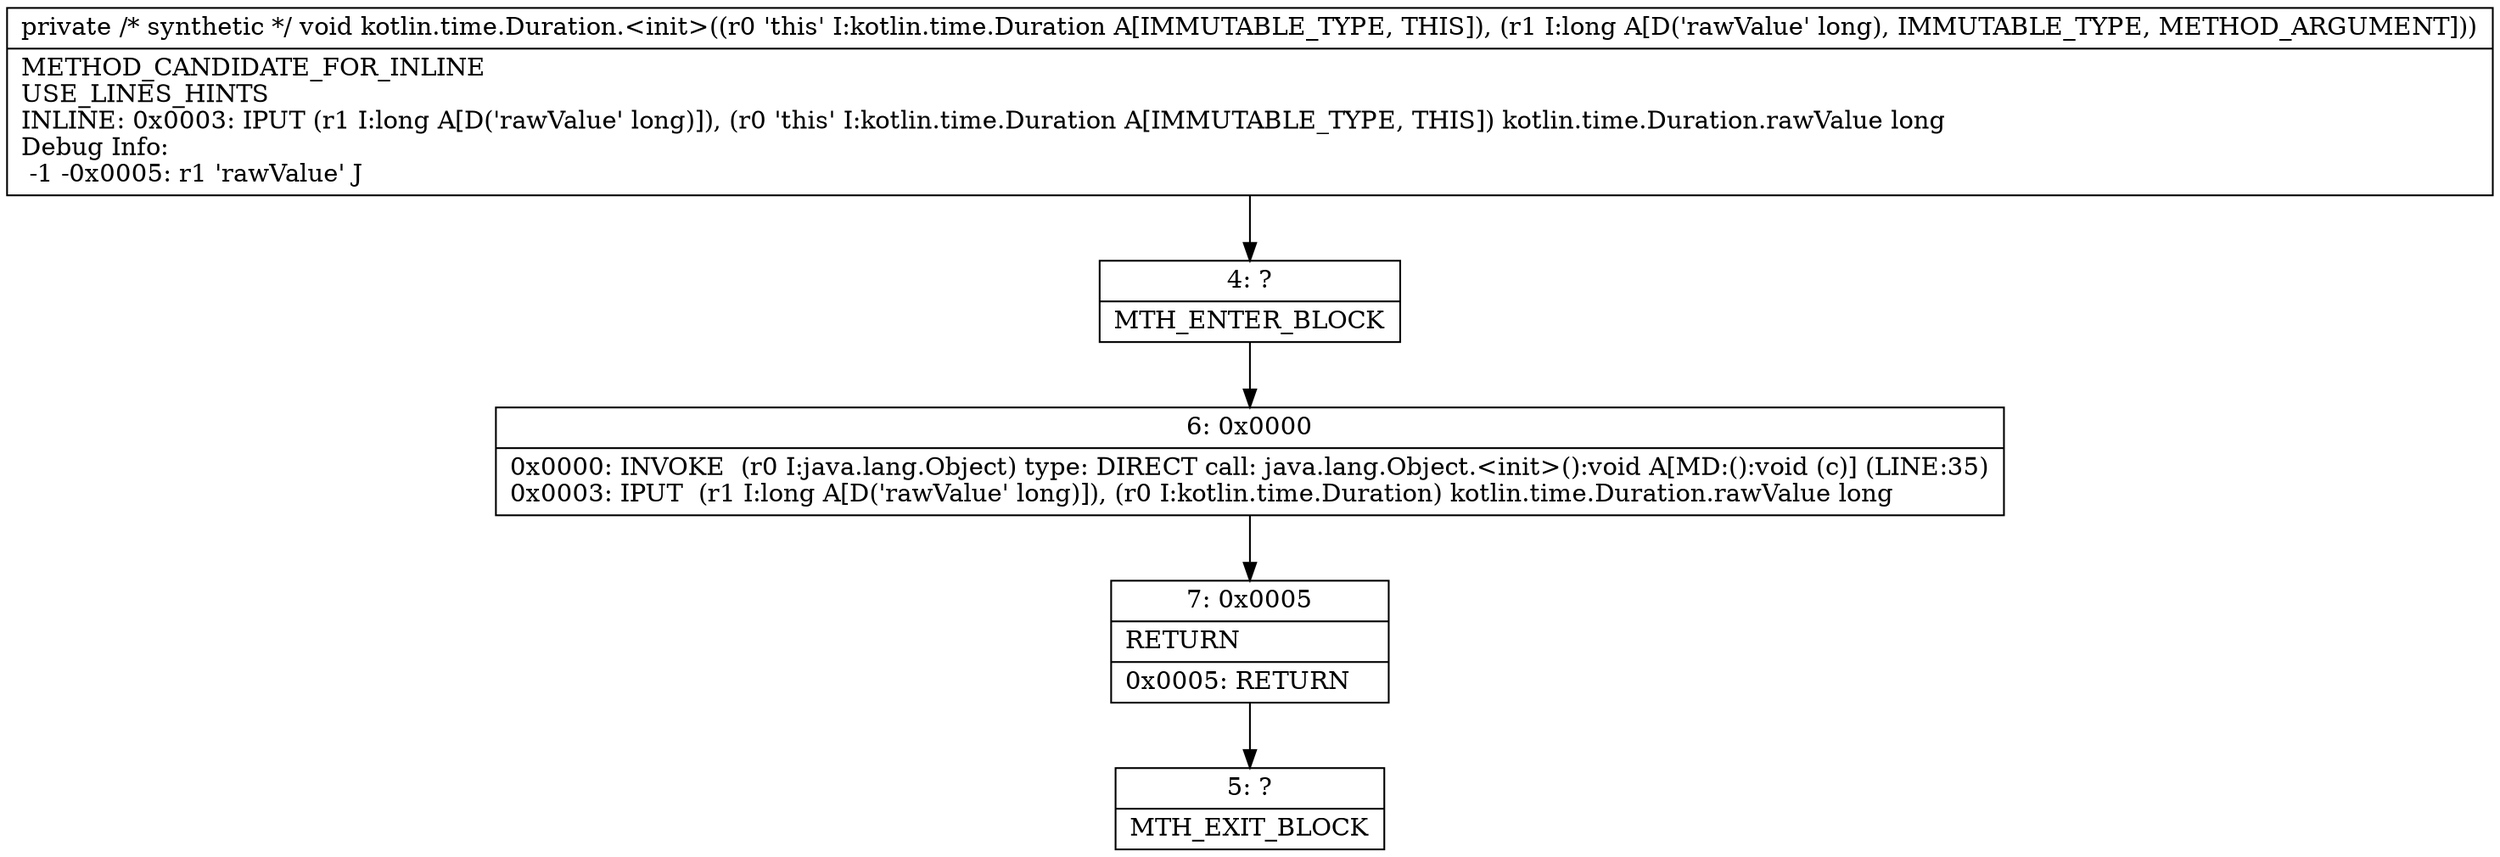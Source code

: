 digraph "CFG forkotlin.time.Duration.\<init\>(J)V" {
Node_4 [shape=record,label="{4\:\ ?|MTH_ENTER_BLOCK\l}"];
Node_6 [shape=record,label="{6\:\ 0x0000|0x0000: INVOKE  (r0 I:java.lang.Object) type: DIRECT call: java.lang.Object.\<init\>():void A[MD:():void (c)] (LINE:35)\l0x0003: IPUT  (r1 I:long A[D('rawValue' long)]), (r0 I:kotlin.time.Duration) kotlin.time.Duration.rawValue long \l}"];
Node_7 [shape=record,label="{7\:\ 0x0005|RETURN\l|0x0005: RETURN   \l}"];
Node_5 [shape=record,label="{5\:\ ?|MTH_EXIT_BLOCK\l}"];
MethodNode[shape=record,label="{private \/* synthetic *\/ void kotlin.time.Duration.\<init\>((r0 'this' I:kotlin.time.Duration A[IMMUTABLE_TYPE, THIS]), (r1 I:long A[D('rawValue' long), IMMUTABLE_TYPE, METHOD_ARGUMENT]))  | METHOD_CANDIDATE_FOR_INLINE\lUSE_LINES_HINTS\lINLINE: 0x0003: IPUT  (r1 I:long A[D('rawValue' long)]), (r0 'this' I:kotlin.time.Duration A[IMMUTABLE_TYPE, THIS]) kotlin.time.Duration.rawValue long\lDebug Info:\l  \-1 \-0x0005: r1 'rawValue' J\l}"];
MethodNode -> Node_4;Node_4 -> Node_6;
Node_6 -> Node_7;
Node_7 -> Node_5;
}

